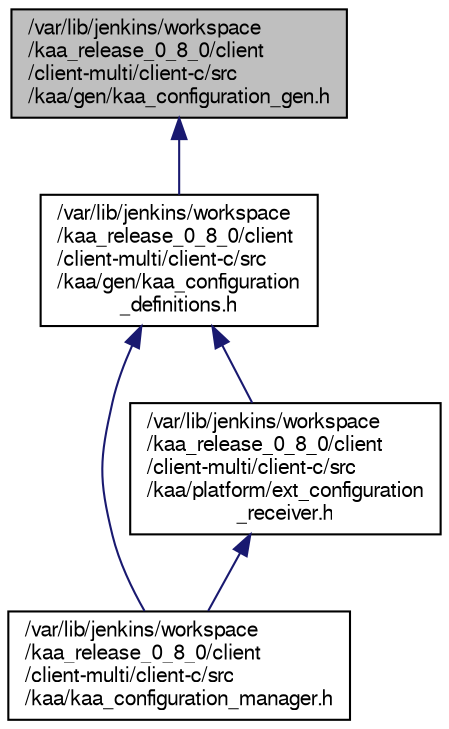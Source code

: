 digraph "/var/lib/jenkins/workspace/kaa_release_0_8_0/client/client-multi/client-c/src/kaa/gen/kaa_configuration_gen.h"
{
  bgcolor="transparent";
  edge [fontname="FreeSans",fontsize="10",labelfontname="FreeSans",labelfontsize="10"];
  node [fontname="FreeSans",fontsize="10",shape=record];
  Node1 [label="/var/lib/jenkins/workspace\l/kaa_release_0_8_0/client\l/client-multi/client-c/src\l/kaa/gen/kaa_configuration_gen.h",height=0.2,width=0.4,color="black", fillcolor="grey75", style="filled" fontcolor="black"];
  Node1 -> Node2 [dir="back",color="midnightblue",fontsize="10",style="solid",fontname="FreeSans"];
  Node2 [label="/var/lib/jenkins/workspace\l/kaa_release_0_8_0/client\l/client-multi/client-c/src\l/kaa/gen/kaa_configuration\l_definitions.h",height=0.2,width=0.4,color="black",URL="$kaa__configuration__definitions_8h.html"];
  Node2 -> Node3 [dir="back",color="midnightblue",fontsize="10",style="solid",fontname="FreeSans"];
  Node3 [label="/var/lib/jenkins/workspace\l/kaa_release_0_8_0/client\l/client-multi/client-c/src\l/kaa/kaa_configuration_manager.h",height=0.2,width=0.4,color="black",URL="$kaa__configuration__manager_8h.html"];
  Node2 -> Node4 [dir="back",color="midnightblue",fontsize="10",style="solid",fontname="FreeSans"];
  Node4 [label="/var/lib/jenkins/workspace\l/kaa_release_0_8_0/client\l/client-multi/client-c/src\l/kaa/platform/ext_configuration\l_receiver.h",height=0.2,width=0.4,color="black",URL="$ext__configuration__receiver_8h.html",tooltip="External interface for receiving configuration updates used by Kaa Configuration subsystem. Should be implemented to automatically receive configuration updates. "];
  Node4 -> Node3 [dir="back",color="midnightblue",fontsize="10",style="solid",fontname="FreeSans"];
}
